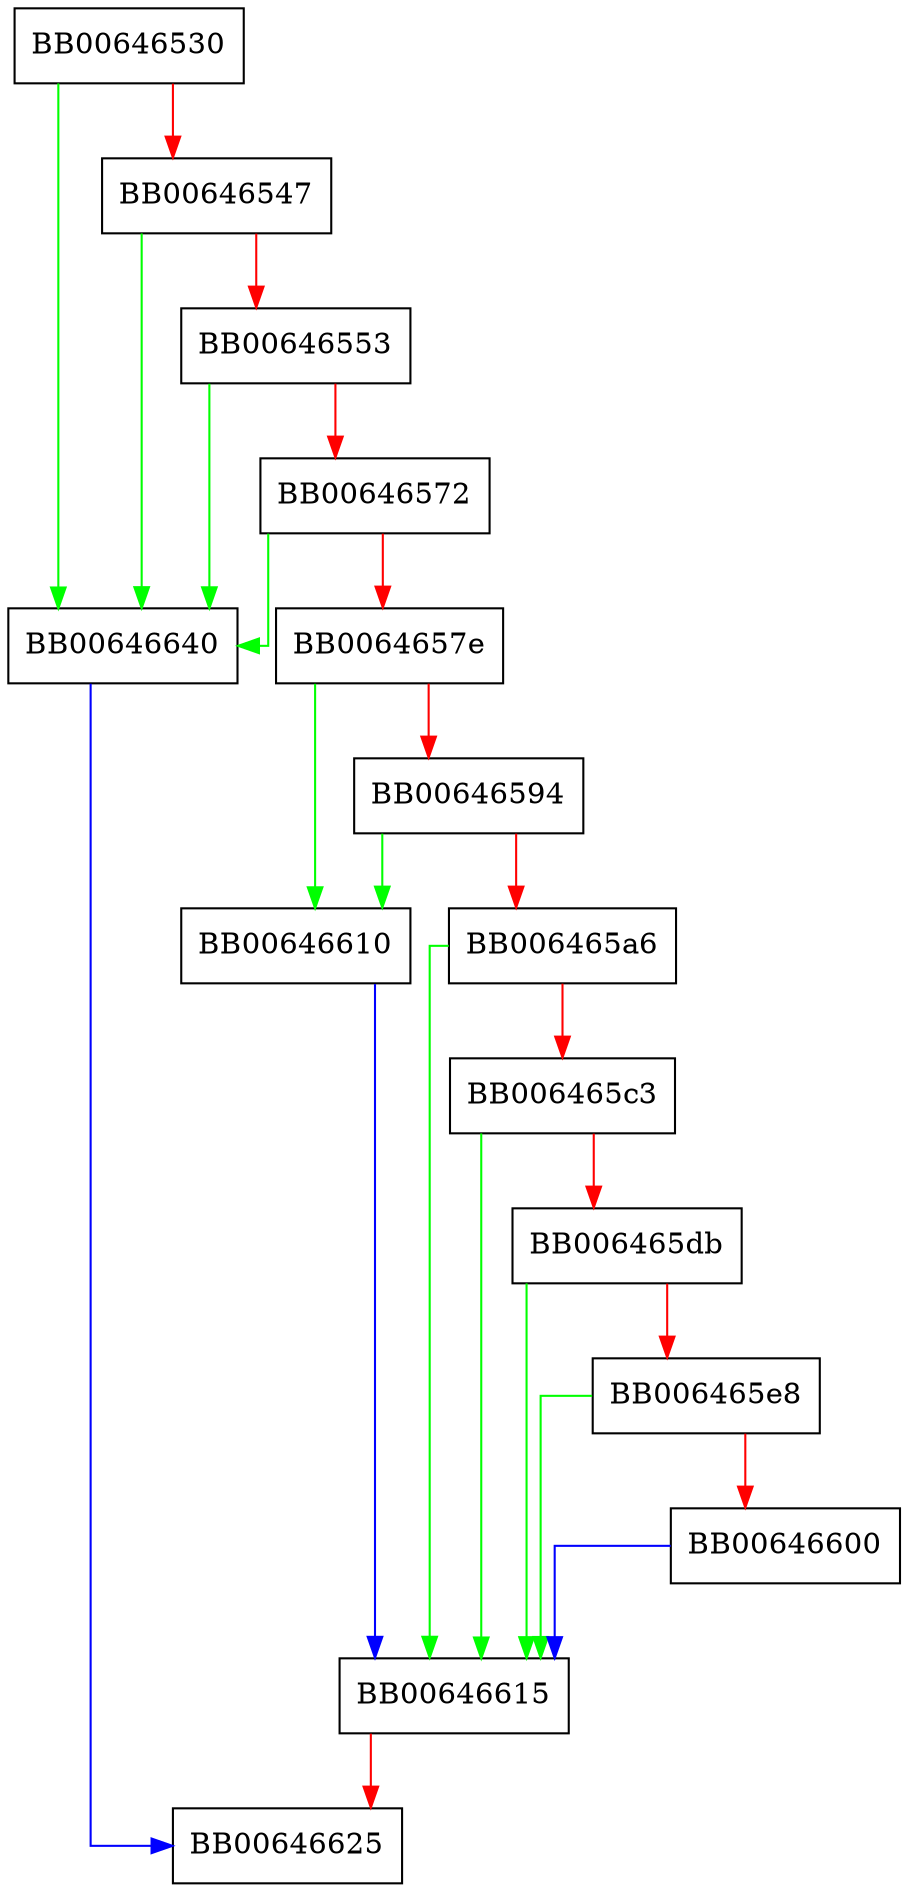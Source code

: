 digraph SRP_Calc_server_key {
  node [shape="box"];
  graph [splines=ortho];
  BB00646530 -> BB00646640 [color="green"];
  BB00646530 -> BB00646547 [color="red"];
  BB00646547 -> BB00646640 [color="green"];
  BB00646547 -> BB00646553 [color="red"];
  BB00646553 -> BB00646640 [color="green"];
  BB00646553 -> BB00646572 [color="red"];
  BB00646572 -> BB00646640 [color="green"];
  BB00646572 -> BB0064657e [color="red"];
  BB0064657e -> BB00646610 [color="green"];
  BB0064657e -> BB00646594 [color="red"];
  BB00646594 -> BB00646610 [color="green"];
  BB00646594 -> BB006465a6 [color="red"];
  BB006465a6 -> BB00646615 [color="green"];
  BB006465a6 -> BB006465c3 [color="red"];
  BB006465c3 -> BB00646615 [color="green"];
  BB006465c3 -> BB006465db [color="red"];
  BB006465db -> BB00646615 [color="green"];
  BB006465db -> BB006465e8 [color="red"];
  BB006465e8 -> BB00646615 [color="green"];
  BB006465e8 -> BB00646600 [color="red"];
  BB00646600 -> BB00646615 [color="blue"];
  BB00646610 -> BB00646615 [color="blue"];
  BB00646615 -> BB00646625 [color="red"];
  BB00646640 -> BB00646625 [color="blue"];
}